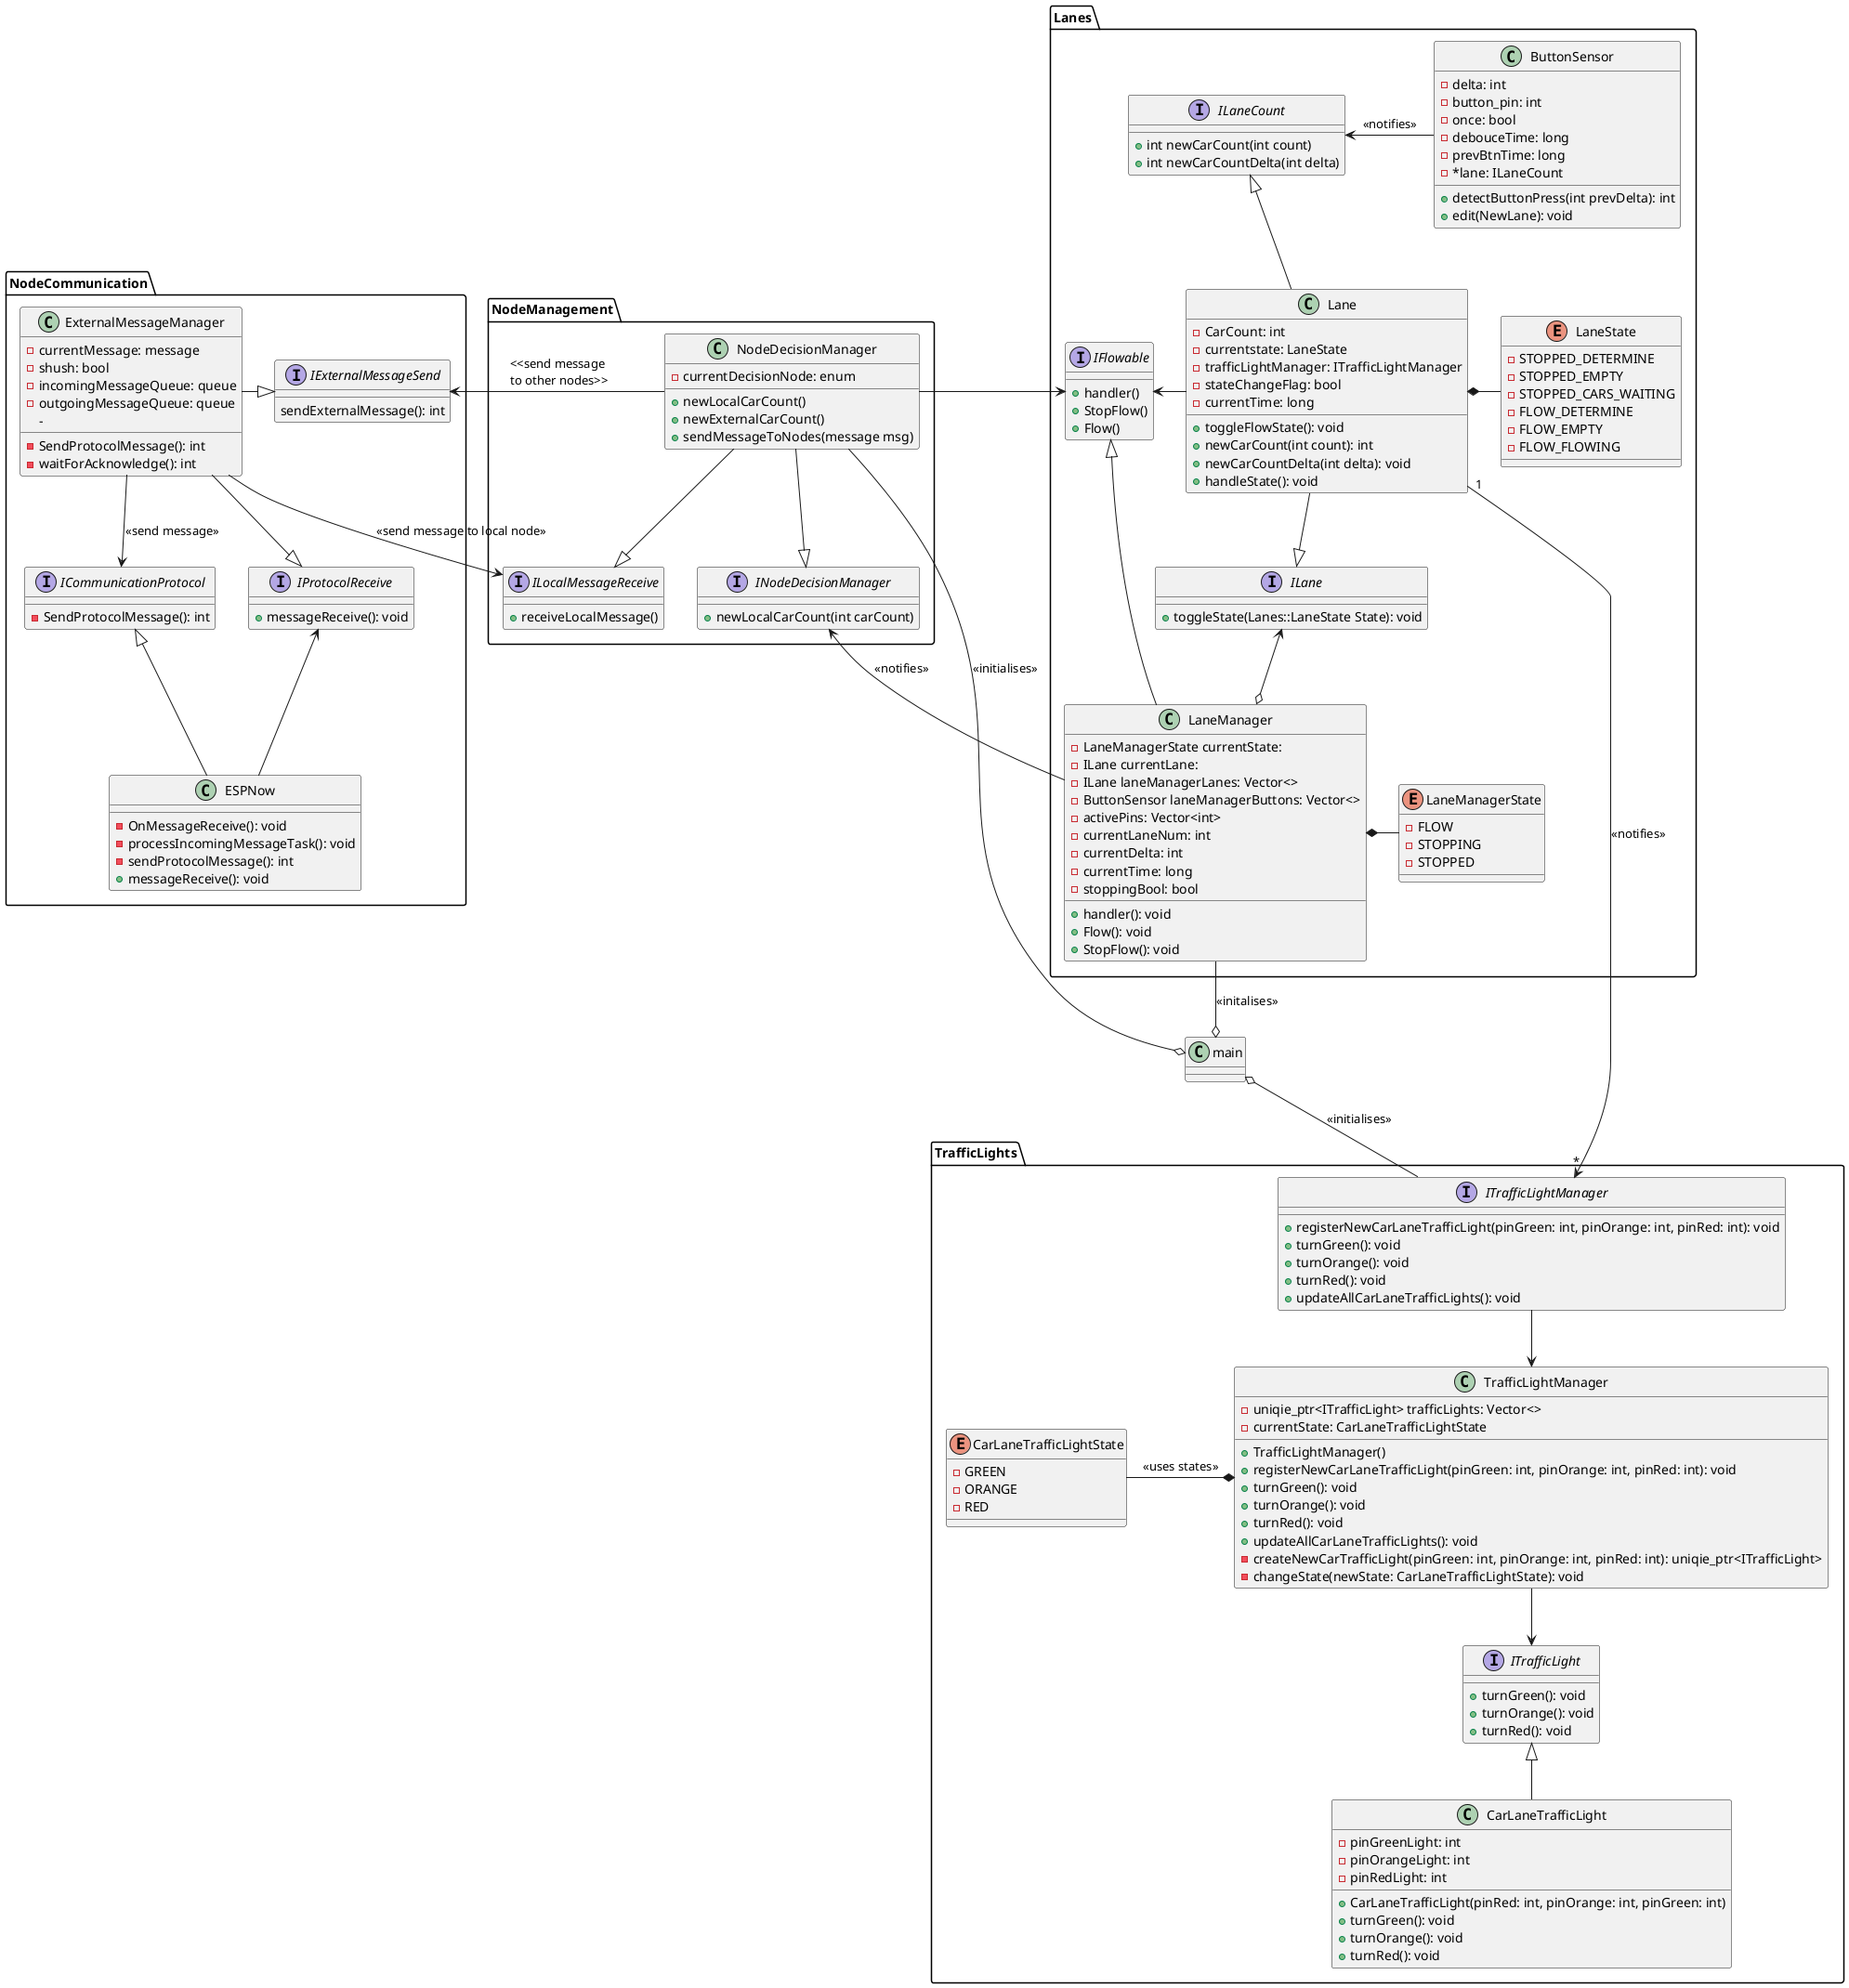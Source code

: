 @startuml

class main {
}

' message interfaces

package NodeManagement {
        class NodeDecisionManager {
        - currentDecisionNode: enum

        + newLocalCarCount()
        + newExternalCarCount()
        + sendMessageToNodes(message msg)
    }

    interface INodeDecisionManager {
        + newLocalCarCount(int carCount)
    }

    interface ILocalMessageReceive {
        + receiveLocalMessage()
    }
    
}

NodeDecisionManager -down-|> INodeDecisionManager
NodeDecisionManager -down-|> ILocalMessageReceive

package NodeCommunication {

    interface ICommunicationProtocol {
        - SendProtocolMessage(): int
    }

    interface IExternalMessageSend {
        sendExternalMessage(): int
    }

    interface IProtocolReceive {
        +messageReceive(): void
    }

    class ExternalMessageManager {
        - currentMessage: message
        - shush: bool
        - incomingMessageQueue: queue
        - outgoingMessageQueue: queue
        - SendProtocolMessage(): int
        - waitForAcknowledge(): int
        - 
    }

    class ESPNow {
        - OnMessageReceive(): void
        - processIncomingMessageTask(): void
        - sendProtocolMessage(): int
        + messageReceive(): void
    }
}

ExternalMessageManager -down-|> IProtocolReceive
ExternalMessageManager -right-|> IExternalMessageSend
ESPNow -up-> IProtocolReceive
ESPNow -up-|> ICommunicationProtocol
main o-left- NodeDecisionManager: <<initialises>>

NodeDecisionManager -left->IExternalMessageSend: <<send message\n to other nodes>>
ExternalMessageManager -down-> ICommunicationProtocol: <<send message>>
ExternalMessageManager -right-> ILocalMessageReceive: <<send message to local node>>

package Lanes {

    enum LaneManagerState {
        - FLOW
        - STOPPING
        - STOPPED
    }

    enum LaneState {
        - STOPPED_DETERMINE
        - STOPPED_EMPTY
        - STOPPED_CARS_WAITING
        - FLOW_DETERMINE
        - FLOW_EMPTY
        - FLOW_FLOWING
    }

    class LaneManager {
        - LaneManagerState currentState:
        - ILane currentLane:
        - ILane laneManagerLanes: Vector<>
        - ButtonSensor laneManagerButtons: Vector<>
        - activePins: Vector<int>
        - currentLaneNum: int
        - currentDelta: int
        - currentTime: long
        - stoppingBool: bool
        + handler(): void
        + Flow(): void
        + StopFlow(): void
    }

    interface ILane {
        + toggleState(Lanes::LaneState State): void
    }

    class Lane {
        - CarCount: int
        - currentstate: LaneState
        - trafficLightManager: ITrafficLightManager
        - stateChangeFlag: bool
        - currentTime: long

        + toggleFlowState(): void
        + newCarCount(int count): int
        + newCarCountDelta(int delta): void
        + handleState(): void
    }

    interface ILaneCount {
        + int newCarCount(int count)
        + int newCarCountDelta(int delta)
    }


    interface IFlowable {
        + handler()
        + StopFlow()
        + Flow()
    }

    class ButtonSensor {
        - delta: int
        - button_pin: int
        - once: bool
        - debouceTime: long
        - prevBtnTime: long
        - *lane: ILaneCount
        + detectButtonPress(int prevDelta): int
        + edit(NewLane): void
    }

    LaneManager *-right- LaneManagerState
    Lane *-right- LaneState
    ButtonSensor -left-> ILaneCount: <<notifies>>
    ILaneCount <|-down- Lane

}

Lane -down-|> ILane
LaneManager o-up-> ILane
main o-up- LaneManager: <<initalises>>
LaneManager -left-|> IFlowable

LaneManager -left-> INodeDecisionManager: <<notifies>>
NodeDecisionManager -right-> IFlowable
Lane -left-> IFlowable

package TrafficLights {

    interface ITrafficLightManager {
        + registerNewCarLaneTrafficLight(pinGreen: int, pinOrange: int, pinRed: int): void
        + turnGreen(): void
        + turnOrange(): void
        + turnRed(): void
        + updateAllCarLaneTrafficLights(): void
    }

    class TrafficLightManager {
        - uniqie_ptr<ITrafficLight> trafficLights: Vector<>
        - currentState: CarLaneTrafficLightState
        + TrafficLightManager()
        + registerNewCarLaneTrafficLight(pinGreen: int, pinOrange: int, pinRed: int): void
        + turnGreen(): void
        + turnOrange(): void
        + turnRed(): void
        + updateAllCarLaneTrafficLights(): void
        - createNewCarTrafficLight(pinGreen: int, pinOrange: int, pinRed: int): uniqie_ptr<ITrafficLight>
        - changeState(newState: CarLaneTrafficLightState): void
    }

    interface ITrafficLight {
        + turnGreen(): void
        + turnOrange(): void
        + turnRed(): void
    }

    class CarLaneTrafficLight {
        - pinGreenLight: int
        - pinOrangeLight: int
        - pinRedLight: int
        + CarLaneTrafficLight(pinRed: int, pinOrange: int, pinGreen: int)
        + turnGreen(): void
        + turnOrange(): void
        + turnRed(): void
    }

    enum CarLaneTrafficLightState {
        - GREEN
        - ORANGE
        - RED
    }

}


TrafficLightManager *-left- CarLaneTrafficLightState: <<uses states>>

main o-down- ITrafficLightManager: <<initialises>>
Lane "1" -down-> "*" ITrafficLightManager: <<notifies>>
ITrafficLightManager -down-> TrafficLightManager
TrafficLightManager -down-> ITrafficLight

CarLaneTrafficLight -up-|> ITrafficLight
@enduml